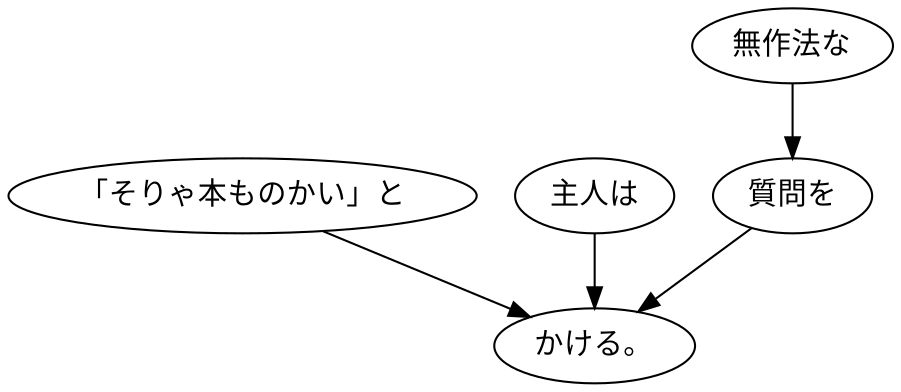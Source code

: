 digraph graph2318 {
	node0 [label="「そりゃ本ものかい」と"];
	node1 [label="主人は"];
	node2 [label="無作法な"];
	node3 [label="質問を"];
	node4 [label="かける。"];
	node0 -> node4;
	node1 -> node4;
	node2 -> node3;
	node3 -> node4;
}

